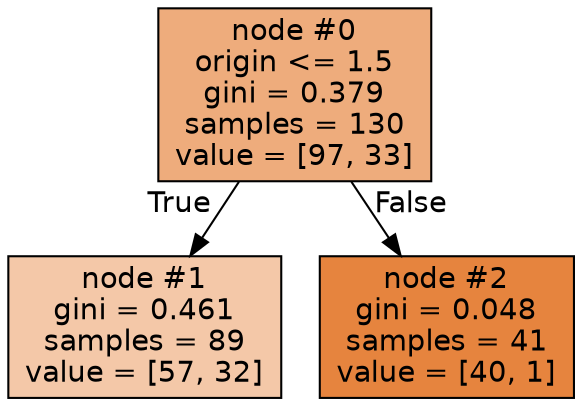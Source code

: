 digraph Tree {
node [shape=box, style="filled", color="black", fontname="helvetica"] ;
graph [ranksep=equally, splines=polyline] ;
edge [fontname="helvetica"] ;
0 [label="node #0\norigin <= 1.5\ngini = 0.379\nsamples = 130\nvalue = [97, 33]", fillcolor="#eeac7c"] ;
1 [label="node #1\ngini = 0.461\nsamples = 89\nvalue = [57, 32]", fillcolor="#f4c8a8"] ;
0 -> 1 [labeldistance=2.5, labelangle=45, headlabel="True"] ;
2 [label="node #2\ngini = 0.048\nsamples = 41\nvalue = [40, 1]", fillcolor="#e6843e"] ;
0 -> 2 [labeldistance=2.5, labelangle=-45, headlabel="False"] ;
{rank=same ; 0} ;
{rank=same ; 1; 2} ;
}